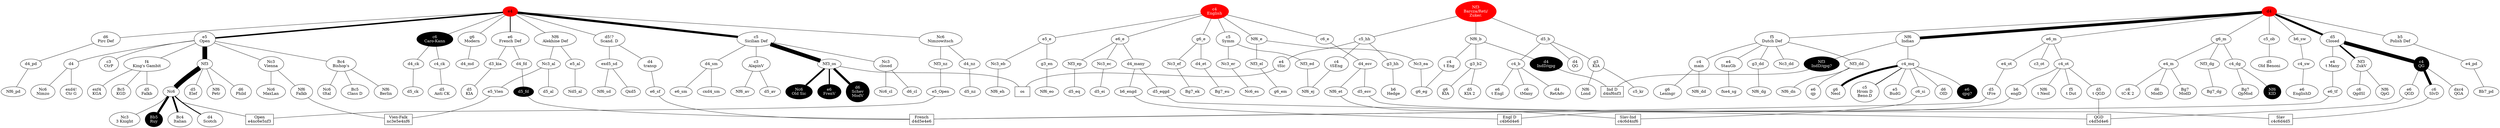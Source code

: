 graph {

////////////////////////// CLASSICAL KING PAWN ///////////////

e4[style=filled, color=red]
e5[label="e5\nOpen"]
e4 -- e5 [penwidth=5]
e5 -- Nf3 [penwidth=17]

e5 -- "Bc4\nBishop's"
"Bc4\nBishop's" -- "Nf6\nBerlin"
"Bc4\nBishop's" -- "Nc6\ntItal"
"Bc4\nBishop's" -- "Bc5\nClass D"


e5 -- "Nc3\nVienna"
"Nc3\nVienna" -- "Nf6\nFalkb" -- nc3e5e4nf6
"Nc3\nVienna" -- "Nc6\nMaxLan"

e5 -- "c3\nCtrP"

d4_pn[label=d4]
e5 -- d4_pn

d4_pn -- "Nc6\nNimzo"
d4_pn -- "exd4!\nCtr G"

e5 -- "f4\nKing's Gambit" -- "exf4\nKGA"
"f4\nKing's Gambit" -- "Bc5\nKGD"
"f4\nKing's Gambit" -- "d5\nFalkb"

Nf3 -- Nc6 [penwidth=17] // main line p. 40
Nc6 -- e4nc6e5nf3
Nf3 -- "Nf6\nPetr"
Nf3 -- "d6\nPhild"
Nf3 -- "d5\nElef"

// Ruy and siblings //

ruy[label="Bb5\nRuy", style=filled, color=black, fontcolor=white]

Nc6 -- ruy [penwidth=8]
Nc6 -- "Bc4\nItalian" [penwidth=6]
Nc6 -- "d4\nScotch" [penwidth=3]
Nc6 -- "Nc3\n3 Knight"

////////////////////////// CLASSICAL QUEEN PAWN ///////////////

d4[style=filled, color=red]
d5_qp[label="d5\nClosed"]
d4 -- d5_qp [penwidth=7 weight=2]

// zukertort doesn't belong here but render diff.
Nf3_z[label="Nf3\nZukV"]
Nf6_z[label="Nf6\nQpG"]
d5_qp -- Nf3_z [penwidth=5]
Nf3_z -- Nf6_z
Nf3_z -- "c6\nQgdSl"


// qg
c4d5d4e6[shape=rectangle, label="QGD\nc4d5d4e6"]
qg[label="c4\nQG", style=filled, color=black, fontcolor=white]
d5_qp -- qg [penwidth=13]
qg -- "dxc4\nQGA"
qg -- "e6\nQGD" -- c4d5d4e6
qg -- "c6\nSlvD" [penwidth=9]
"c6\nSlvD" -- c4c6d4d5


/////////////// MODERN KING PAWN ///////////////

d5_fd[style=filled, color=black, fontcolor=white]

e4 -- "e6\nFrench Def" [penwidth=2.6]
"e6\nFrench Def" -- d4_fd -- d5_fd -- d4d5e4e6
"e6\nFrench Def" -- d3_kia -- "d5\nKIA"

carokann[label="c6\nCaro-Kann", style=filled, color=black, fontcolor=white]

e4 -- carokann -- d4_ck -- d5_ck
carokann -- c4_ck -- "d5\nAnti CK"

e4 -- "d5!?\nScand. D" -- exd5_sd -- Qxd5
exd5_sd -- Nf6_sd
"d5!?\nScand. D" -- "d4\ntransp" -- e6_sf -- d4d5e4e6

e4 -- "g6\nModern" -- d4_md

// sicilian //

e4 -- "c5\nSicilian Def" [penwidth=8]

schev[label="d6\nSchev\nModV", style=filled, color=black, fontcolor=white]
oldsic[label="Nc6\nOld Sic", style=filled, color=black, fontcolor=white]
frenv[label="e6\nFrenV", style=filled, color=black, fontcolor=white]

"c5\nSicilian Def" -- Nf3_os [penwidth=14]
Nf3_os -- schev [penwidth=8]
Nf3_os -- frenv [penwidth=4]
Nf3_os -- oldsic [penwidth=6]
Nf3_os -- os

"c5\nSicilian Def" -- "Nc3\nclosed"
"Nc3\nclosed" -- Nc6_cl
"Nc3\nclosed" -- d6_cl

"c5\nSicilian Def" -- d4_sm -- cxd4_sm
d4_sm -- e6_sm

"c5\nSicilian Def" -- "c3\nAlapinV" -- d5_av
"c3\nAlapinV" -- Nf6_av

// end sici

e4 -- "Nf6\nAlekhine Def" -- e5_al -- Nd5_al
"Nf6\nAlekhine Def" -- Nc3_al -- d5_al
Nc3_al -- e5_Vien
nc3e5e4nf6[shape=rectangle,label="Vien-Falk\nnc3e5e4nf6"]
e5_Vien -- nc3e5e4nf6

e4 -- "Nc6\nNimzowitsch" -- d4_nz -- d5_nz
e4nc6e5nf3[shape=rectangle, label="Open\ne4nc6e5nf3"]
"Nc6\nNimzowitsch" -- Nf3_nz -- e5_Open -- e4nc6e5nf3


e4 -- "d6\nPirc Def" -- d4_pd -- Nf6_pd


/////////////// MODERN QUEEN PAWN ///////////////

d4 -- "b5\nPolish Def" -- e4_pd -- Bb7_pd

// dutch

dutch[label="f5\nDutch Def"]
d4 -- dutch
dutch -- g3_dd -- Nf6_dg
dutch -- Nf3_dd -- Nf6_dn
Nf3_dd -- "e6\nqp"
dutch -- Nc3_dd
dutch -- "c4\nmain" -- Nf6_dd
"c4\nmain" -- "g6\nLeningr"
dutch -- "e4\nStauGb" -- fxe4_sg

// indian //

indian[label="Nf6\nIndian"]
d4 -- indian [penwidth=10]
indian -- c4_mq
// bulk of the indian
g6_mq[label="g6\nNeoI"]
c5_mq[label="c5\nHrom D\nBeno.D"]
c4_mq -- g6_mq [penwidth=7]
c4_mq -- c5_mq[penwidth=2]
c4_mq -- "e5\nBudG"
c4_mq -- c6_si -- c4c6d4nf6

nf3qpg[label="Nf3\nIndD/qpg?", style=filled, color=black, fontcolor=white]
d4nf6nf3[shape=rectangle, label="Ind D\nd4nf6nf3"]
nf3qpg -- d4nf6nf3
indian -- nf3qpg

// non indian //

d4d5e4e6[shape=rectangle, label="French\nd4d5e4e6"]

d4 -- e6_m -- e4_ot -- "d5\ntFre" -- d4d5e4e6
e6_m -- c4_ot -- "Nf6\nt NeoI"
c4_ot -- "f5\nt Dut"
c4_ot -- "d5\nt QGD" -- c4d5d4e6
c4b6d4e6[shape=rectangle, label="Engl D\nc4b6d4e6"]
c4_ot -- "b6\nengD" -- c4b6d4e6
e6_m -- c3_ot
d4 -- g6_m -- c4_dg -- "Bg7\nQpMod"

kid[label="Nf6\nKID", style=filled, color=black, fontcolor=white]
c4_dg -- kid
g6_m -- e4_m -- "Bg7\nModD"
e4_m -- "c6\ntC-K 2"
e4_m -- "d6\nModD"
g6_m -- Nf3_dg -- Bg7_dg

// super weird d4 responses

d4 -- b6_sw -- c4_sw -- "e6\nEnglishD"
d4 -- c5_ob -- "d5\nOld Benoni"

/////////////// CHAPTER SEVEN ///////////////

reti[label="Nf3\nBarcza/Reti/\nZuker.", style=filled, color=red, fontcolor=white]
reti -- Nf6_b -- g3_b2 -- "d5\nKIA 2"
g3_b2 -- "g6\nKIA"
Nf6_b -- "c4\nt Eng" -- g6_eg

d4indd[label="d4\nIndD/qpg", style=filled, color=black, fontcolor=white]
Nf6_b -- d4indd -- d4nf6nf3

reti -- d5_b
d5_b -- c4_b -- "e6\nt Engl"
c4_b -- "c6\ntMany"
c4_b -- "d4\nRetAdv"
d5_b -- "g3\nKIA" -- "Nf6\nLond"
"g3\nKIA" -- c5_kr
d5_b -- "d4\nQG"

reti -- c5_hh -- g3_hh -- "b6\nHedge"
c5_hh -- "e4\ntSic" -- os
os[shape=rectangle]
c5_hh -- "c4\ntSEng" -- Nf6_ej

//// others ////

d5_qp -- "e4\nt Many" -- e6_tf -- d4d5e4e6

c4_mq -- "d6\nOID"

e00qpg[label="e6\nqpg?", style=filled, color=black, fontcolor=white]
c4_mq -- e00qpg


//// English ////

eng[label="c4\nEnglish", style=filled, color=red, fontcolor=white]
c5_e[label="c5\nSymm"]
eng -- Nf6_e -- Nc3_ea -- g6_eg
Nf6_e -- Nf3_el -- g6_em
eng -- e5_e -- Nc3_eb -- Nf6_eh
e5_e -- g3_en -- Nf6_eo
eng -- e6_e -- Nc3_ec -- d5_ei
e6_e -- Nf3_ep -- d5_eq
eng -- c5_e -- Nf3_ed -- Nf6_ej
c5_e -- Nc3_er -- Nc6_es
eng -- g6_e -- Nc3_ef -- Bg7_ek
g6_e -- d4_et -- Bg7_eu

e6_e -- d4_many
d4_many -- d5_eqgd -- c4d5d4e6
d4_many -- b6_engd -- c4b6d4e6

eng -- c6_e -- d4_esv -- d5_esv -- c4c6d4d5
d4_esv -- Nf6_et -- c4c6d4nf6
c4c6d4nf6[shape=rectangle, label="Slav-Ind\nc4c6d4nf6"]
c4c6d4d5[shape=rectangle, label="Slav\nc4c6d4d5"]

}
